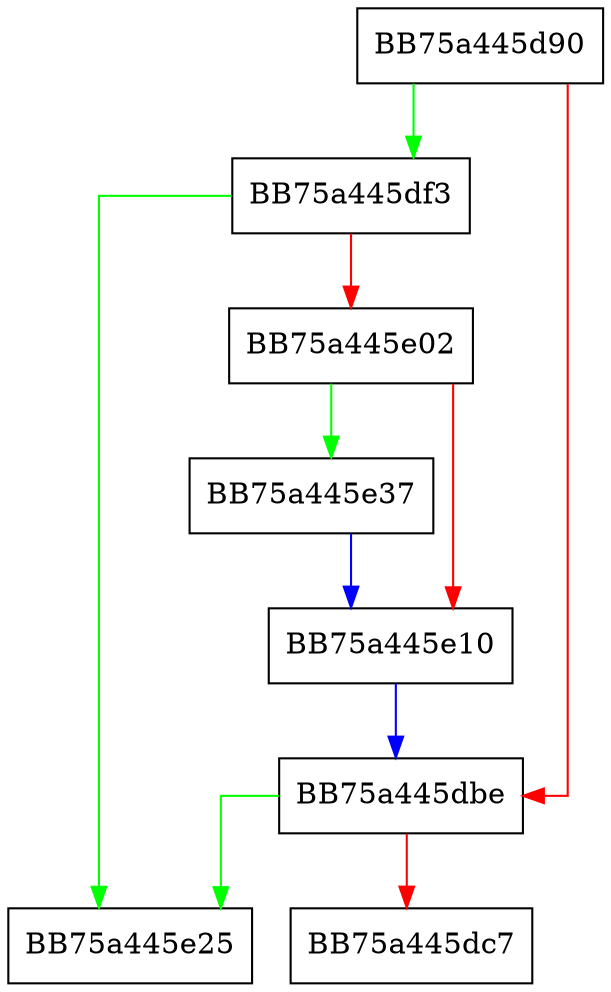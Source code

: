 digraph mp_lua_api_ispackedwith {
  node [shape="box"];
  graph [splines=ortho];
  BB75a445d90 -> BB75a445df3 [color="green"];
  BB75a445d90 -> BB75a445dbe [color="red"];
  BB75a445dbe -> BB75a445e25 [color="green"];
  BB75a445dbe -> BB75a445dc7 [color="red"];
  BB75a445df3 -> BB75a445e25 [color="green"];
  BB75a445df3 -> BB75a445e02 [color="red"];
  BB75a445e02 -> BB75a445e37 [color="green"];
  BB75a445e02 -> BB75a445e10 [color="red"];
  BB75a445e10 -> BB75a445dbe [color="blue"];
  BB75a445e37 -> BB75a445e10 [color="blue"];
}